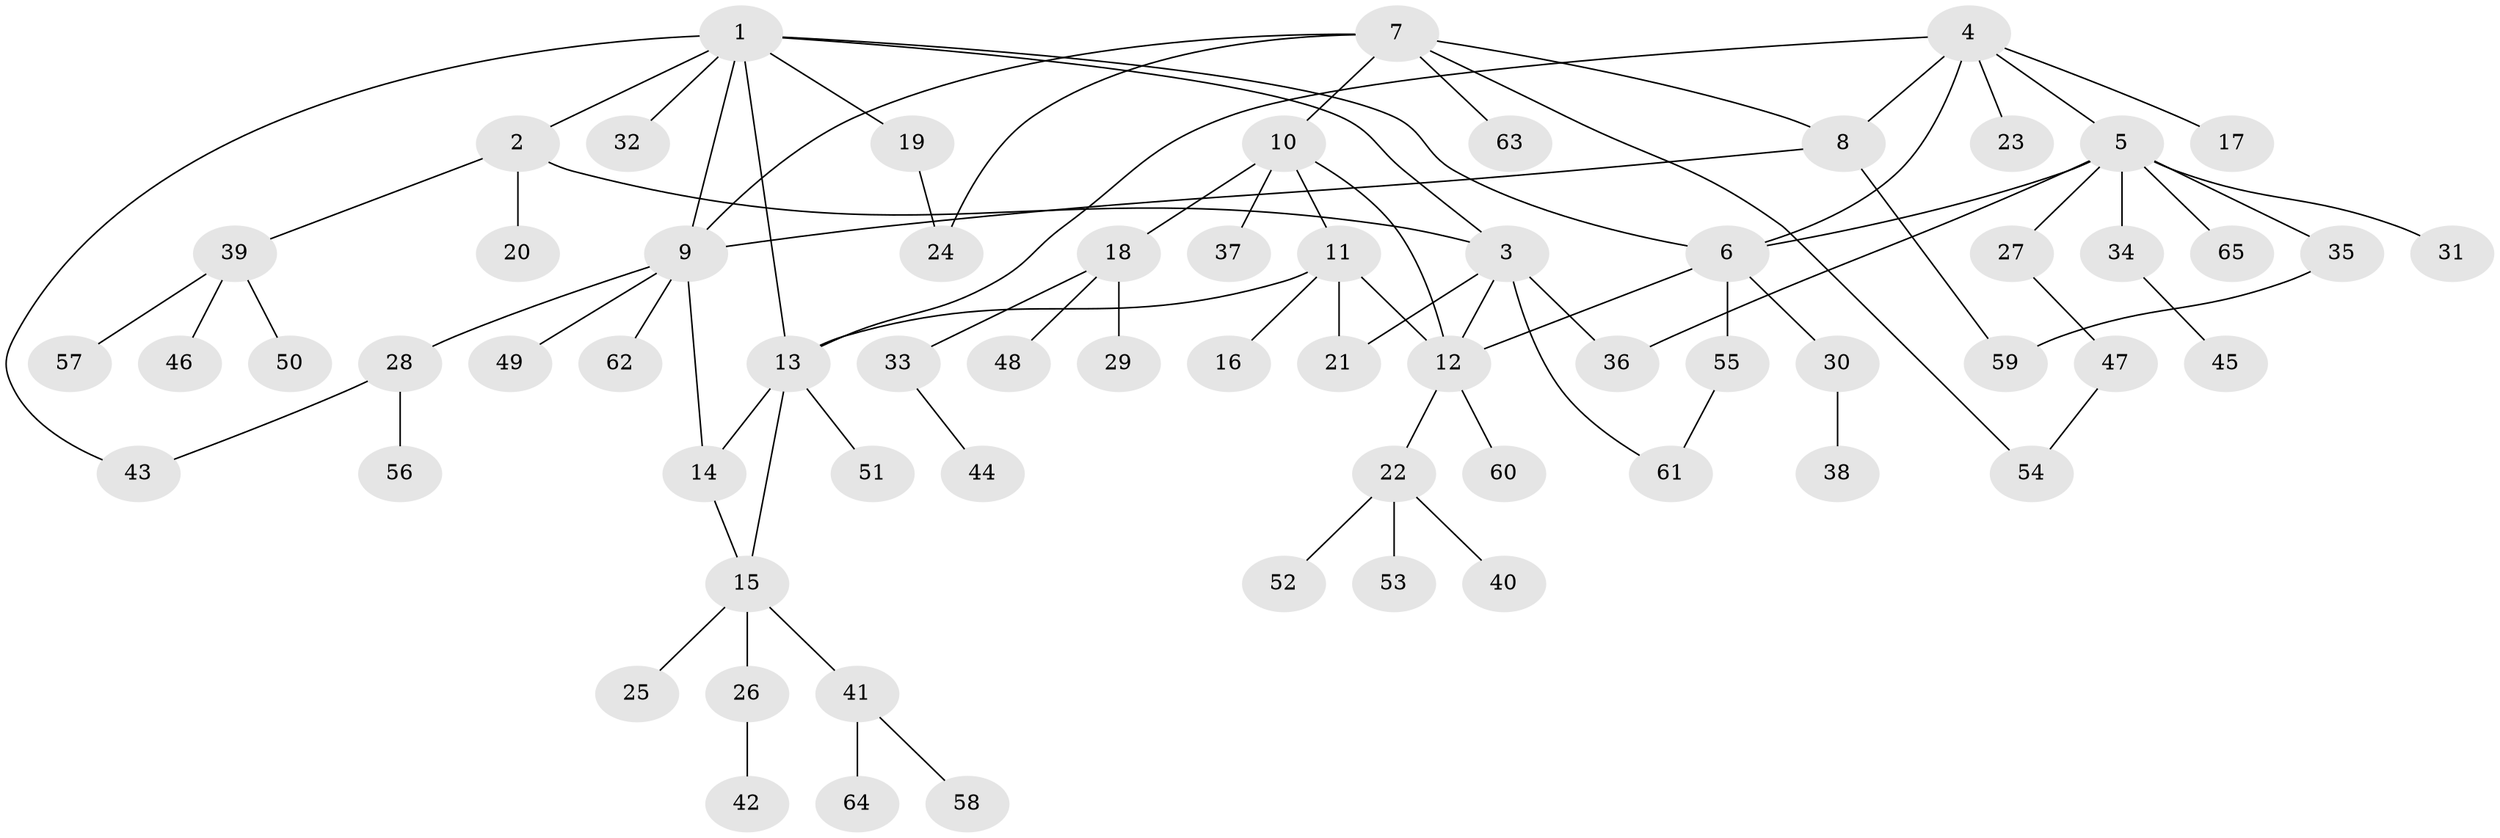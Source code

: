 // Generated by graph-tools (version 1.1) at 2025/37/03/09/25 02:37:32]
// undirected, 65 vertices, 82 edges
graph export_dot {
graph [start="1"]
  node [color=gray90,style=filled];
  1;
  2;
  3;
  4;
  5;
  6;
  7;
  8;
  9;
  10;
  11;
  12;
  13;
  14;
  15;
  16;
  17;
  18;
  19;
  20;
  21;
  22;
  23;
  24;
  25;
  26;
  27;
  28;
  29;
  30;
  31;
  32;
  33;
  34;
  35;
  36;
  37;
  38;
  39;
  40;
  41;
  42;
  43;
  44;
  45;
  46;
  47;
  48;
  49;
  50;
  51;
  52;
  53;
  54;
  55;
  56;
  57;
  58;
  59;
  60;
  61;
  62;
  63;
  64;
  65;
  1 -- 2;
  1 -- 3;
  1 -- 6;
  1 -- 9;
  1 -- 13;
  1 -- 19;
  1 -- 32;
  1 -- 43;
  2 -- 3;
  2 -- 20;
  2 -- 39;
  3 -- 12;
  3 -- 21;
  3 -- 36;
  3 -- 61;
  4 -- 5;
  4 -- 6;
  4 -- 8;
  4 -- 13;
  4 -- 17;
  4 -- 23;
  5 -- 6;
  5 -- 27;
  5 -- 31;
  5 -- 34;
  5 -- 35;
  5 -- 36;
  5 -- 65;
  6 -- 12;
  6 -- 30;
  6 -- 55;
  7 -- 8;
  7 -- 9;
  7 -- 10;
  7 -- 24;
  7 -- 54;
  7 -- 63;
  8 -- 9;
  8 -- 59;
  9 -- 14;
  9 -- 28;
  9 -- 49;
  9 -- 62;
  10 -- 11;
  10 -- 12;
  10 -- 18;
  10 -- 37;
  11 -- 12;
  11 -- 13;
  11 -- 16;
  11 -- 21;
  12 -- 22;
  12 -- 60;
  13 -- 14;
  13 -- 15;
  13 -- 51;
  14 -- 15;
  15 -- 25;
  15 -- 26;
  15 -- 41;
  18 -- 29;
  18 -- 33;
  18 -- 48;
  19 -- 24;
  22 -- 40;
  22 -- 52;
  22 -- 53;
  26 -- 42;
  27 -- 47;
  28 -- 43;
  28 -- 56;
  30 -- 38;
  33 -- 44;
  34 -- 45;
  35 -- 59;
  39 -- 46;
  39 -- 50;
  39 -- 57;
  41 -- 58;
  41 -- 64;
  47 -- 54;
  55 -- 61;
}
